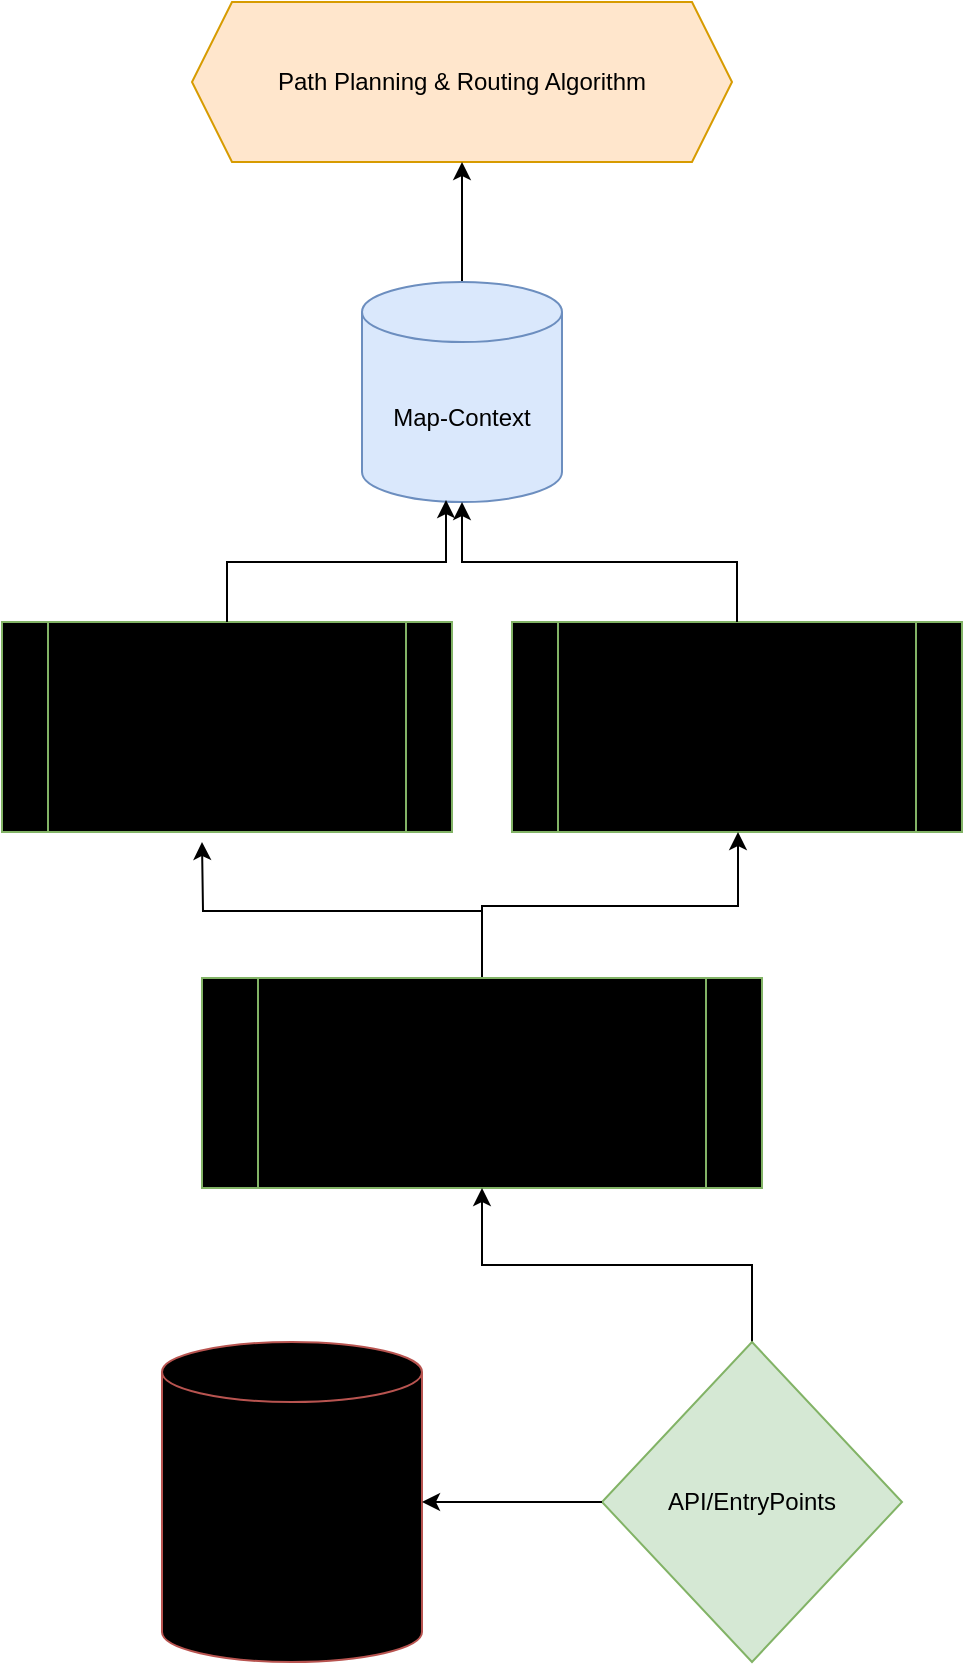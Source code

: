 <mxfile version="24.7.8">
  <diagram name="Page-1" id="ACdwdeDnSFW97IfOf14E">
    <mxGraphModel dx="1224" dy="896" grid="1" gridSize="10" guides="1" tooltips="1" connect="1" arrows="1" fold="1" page="1" pageScale="1" pageWidth="850" pageHeight="1100" math="0" shadow="0">
      <root>
        <mxCell id="0" />
        <mxCell id="1" parent="0" />
        <mxCell id="htQbeDeT_L-1Aka0YROk-3" value="Path Planning &amp;amp; Routing Algorithm" style="shape=hexagon;perimeter=hexagonPerimeter2;whiteSpace=wrap;html=1;fixedSize=1;fillColor=#ffe6cc;strokeColor=#d79b00;fontColor=#000000;" vertex="1" parent="1">
          <mxGeometry x="265" y="10" width="270" height="80" as="geometry" />
        </mxCell>
        <mxCell id="htQbeDeT_L-1Aka0YROk-8" value="Database" style="shape=cylinder3;whiteSpace=wrap;html=1;boundedLbl=1;backgroundOutline=1;size=15;fillColor=#000000;strokeColor=#b85450;" vertex="1" parent="1">
          <mxGeometry x="250" y="680" width="130" height="160" as="geometry" />
        </mxCell>
        <mxCell id="htQbeDeT_L-1Aka0YROk-32" style="edgeStyle=orthogonalEdgeStyle;rounded=0;orthogonalLoop=1;jettySize=auto;html=1;entryX=0.5;entryY=1;entryDx=0;entryDy=0;" edge="1" parent="1" source="htQbeDeT_L-1Aka0YROk-12" target="htQbeDeT_L-1Aka0YROk-3">
          <mxGeometry relative="1" as="geometry" />
        </mxCell>
        <mxCell id="htQbeDeT_L-1Aka0YROk-12" value="Map-Context" style="shape=cylinder3;whiteSpace=wrap;html=1;boundedLbl=1;backgroundOutline=1;size=15;fillColor=#dae8fc;strokeColor=#6c8ebf;fontColor=#000000;" vertex="1" parent="1">
          <mxGeometry x="350" y="150" width="100" height="110" as="geometry" />
        </mxCell>
        <mxCell id="htQbeDeT_L-1Aka0YROk-13" value="Fleet-Management&lt;div&gt;(robot coordinations)&lt;/div&gt;" style="shape=process;whiteSpace=wrap;html=1;backgroundOutline=1;fillColor=#000000;strokeColor=#82b366;" vertex="1" parent="1">
          <mxGeometry x="170" y="320" width="225" height="105" as="geometry" />
        </mxCell>
        <mxCell id="htQbeDeT_L-1Aka0YROk-17" value="Device-Management&lt;div&gt;(vtus, chargers, etc)&lt;/div&gt;" style="shape=process;whiteSpace=wrap;html=1;backgroundOutline=1;fillColor=#000000;strokeColor=#82b366;" vertex="1" parent="1">
          <mxGeometry x="425" y="320" width="225" height="105" as="geometry" />
        </mxCell>
        <mxCell id="htQbeDeT_L-1Aka0YROk-26" style="edgeStyle=orthogonalEdgeStyle;rounded=0;orthogonalLoop=1;jettySize=auto;html=1;" edge="1" parent="1" source="htQbeDeT_L-1Aka0YROk-21">
          <mxGeometry relative="1" as="geometry">
            <mxPoint x="270" y="430" as="targetPoint" />
          </mxGeometry>
        </mxCell>
        <mxCell id="htQbeDeT_L-1Aka0YROk-27" style="edgeStyle=orthogonalEdgeStyle;rounded=0;orthogonalLoop=1;jettySize=auto;html=1;" edge="1" parent="1" source="htQbeDeT_L-1Aka0YROk-21" target="htQbeDeT_L-1Aka0YROk-17">
          <mxGeometry relative="1" as="geometry">
            <Array as="points">
              <mxPoint x="410" y="462" />
              <mxPoint x="538" y="462" />
            </Array>
          </mxGeometry>
        </mxCell>
        <mxCell id="htQbeDeT_L-1Aka0YROk-21" value="Task-Management&lt;div&gt;(task for robots, vtu, chargers, etc)&lt;/div&gt;" style="shape=process;whiteSpace=wrap;html=1;backgroundOutline=1;fillColor=#000000;strokeColor=#82b366;" vertex="1" parent="1">
          <mxGeometry x="270" y="498" width="280" height="105" as="geometry" />
        </mxCell>
        <mxCell id="htQbeDeT_L-1Aka0YROk-30" style="edgeStyle=orthogonalEdgeStyle;rounded=0;orthogonalLoop=1;jettySize=auto;html=1;entryX=0.5;entryY=1;entryDx=0;entryDy=0;entryPerimeter=0;" edge="1" parent="1" source="htQbeDeT_L-1Aka0YROk-17" target="htQbeDeT_L-1Aka0YROk-12">
          <mxGeometry relative="1" as="geometry" />
        </mxCell>
        <mxCell id="htQbeDeT_L-1Aka0YROk-31" style="edgeStyle=orthogonalEdgeStyle;rounded=0;orthogonalLoop=1;jettySize=auto;html=1;entryX=0.42;entryY=0.991;entryDx=0;entryDy=0;entryPerimeter=0;" edge="1" parent="1" source="htQbeDeT_L-1Aka0YROk-13" target="htQbeDeT_L-1Aka0YROk-12">
          <mxGeometry relative="1" as="geometry" />
        </mxCell>
        <mxCell id="htQbeDeT_L-1Aka0YROk-34" style="edgeStyle=orthogonalEdgeStyle;rounded=0;orthogonalLoop=1;jettySize=auto;html=1;entryX=0.5;entryY=1;entryDx=0;entryDy=0;" edge="1" parent="1" source="htQbeDeT_L-1Aka0YROk-33" target="htQbeDeT_L-1Aka0YROk-21">
          <mxGeometry relative="1" as="geometry" />
        </mxCell>
        <mxCell id="htQbeDeT_L-1Aka0YROk-33" value="API/EntryPoints" style="rhombus;whiteSpace=wrap;html=1;strokeColor=#82b366;fillColor=#d5e8d4;fontColor=#000000;" vertex="1" parent="1">
          <mxGeometry x="470" y="680" width="150" height="160" as="geometry" />
        </mxCell>
        <mxCell id="htQbeDeT_L-1Aka0YROk-35" style="edgeStyle=orthogonalEdgeStyle;rounded=0;orthogonalLoop=1;jettySize=auto;html=1;entryX=1;entryY=0.5;entryDx=0;entryDy=0;entryPerimeter=0;" edge="1" parent="1" source="htQbeDeT_L-1Aka0YROk-33" target="htQbeDeT_L-1Aka0YROk-8">
          <mxGeometry relative="1" as="geometry" />
        </mxCell>
      </root>
    </mxGraphModel>
  </diagram>
</mxfile>

